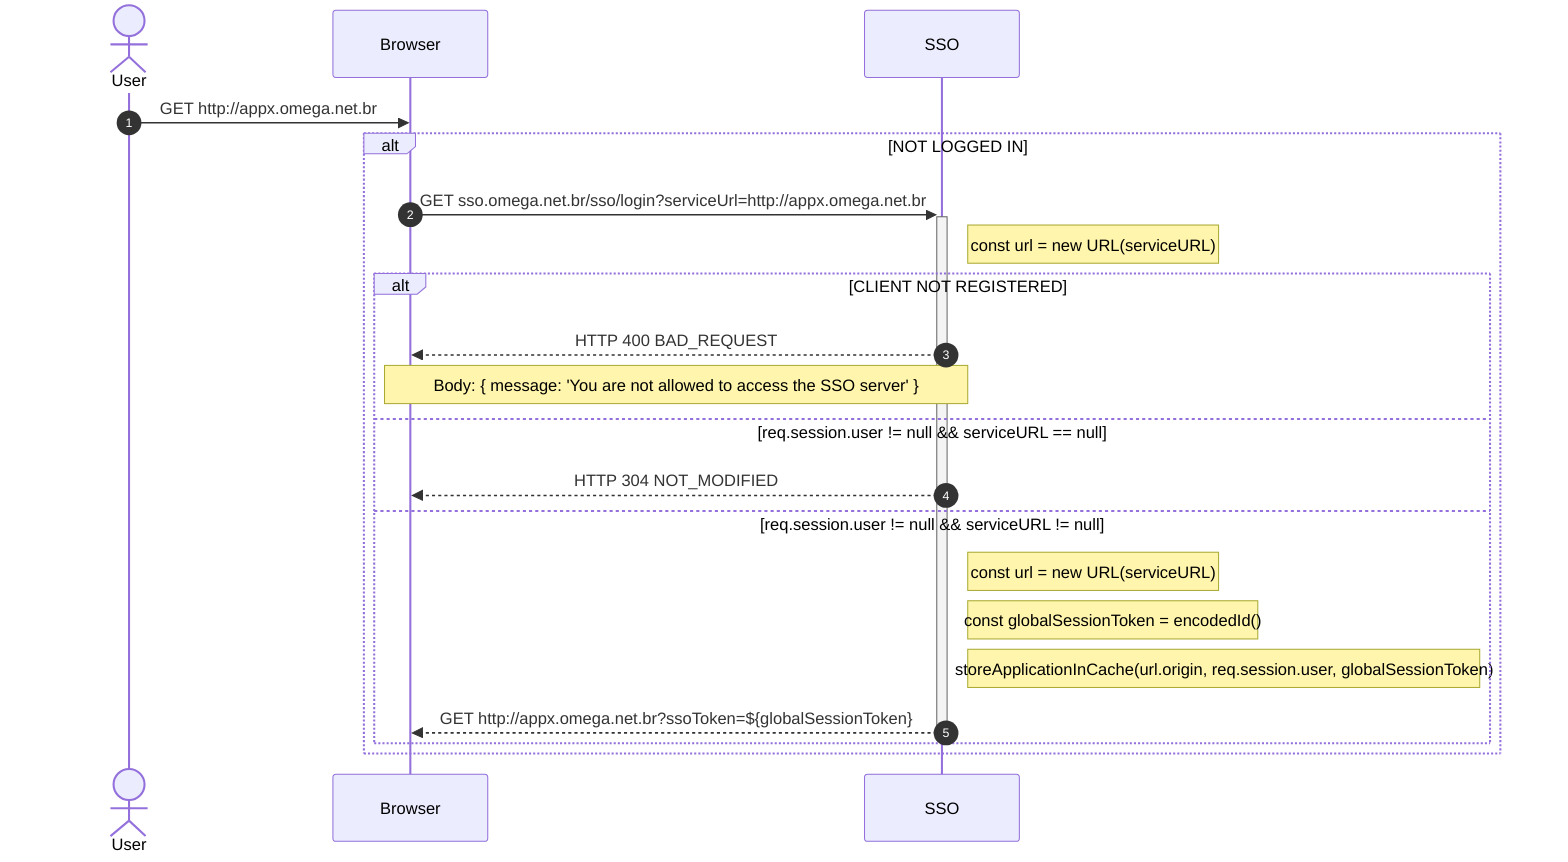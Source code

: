 sequenceDiagram
    actor User
    participant Browser
    participant SSO
    
    autonumber

    User ->> Browser: GET http://appx.omega.net.br

    alt NOT LOGGED IN
        Browser->>+SSO: GET sso.omega.net.br/sso/login?serviceUrl=http://appx.omega.net.br
        
        note right of SSO: const url = new URL(serviceURL);
        
        alt CLIENT NOT REGISTERED
            SSO-->>Browser: HTTP 400 BAD_REQUEST
            note over SSO,Browser: Body: { message: 'You are not allowed to access the SSO server' }  
        else req.session.user != null && serviceURL == null
            SSO-->>Browser: HTTP 304 NOT_MODIFIED
        else req.session.user != null && serviceURL != null
            note right of SSO: const url = new URL(serviceURL);
            note right of SSO: const globalSessionToken = encodedId();
            note right of SSO: storeApplicationInCache(url.origin, req.session.user, globalSessionToken);
            
            SSO-->>-Browser: GET http://appx.omega.net.br?ssoToken=${globalSessionToken}
        end    
    end